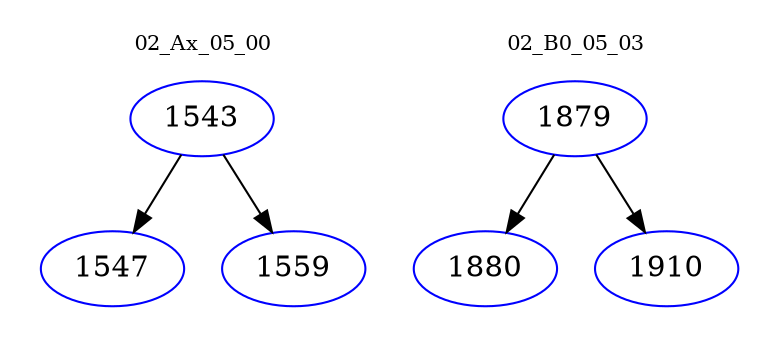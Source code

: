 digraph{
subgraph cluster_0 {
color = white
label = "02_Ax_05_00";
fontsize=10;
T0_1543 [label="1543", color="blue"]
T0_1543 -> T0_1547 [color="black"]
T0_1547 [label="1547", color="blue"]
T0_1543 -> T0_1559 [color="black"]
T0_1559 [label="1559", color="blue"]
}
subgraph cluster_1 {
color = white
label = "02_B0_05_03";
fontsize=10;
T1_1879 [label="1879", color="blue"]
T1_1879 -> T1_1880 [color="black"]
T1_1880 [label="1880", color="blue"]
T1_1879 -> T1_1910 [color="black"]
T1_1910 [label="1910", color="blue"]
}
}
